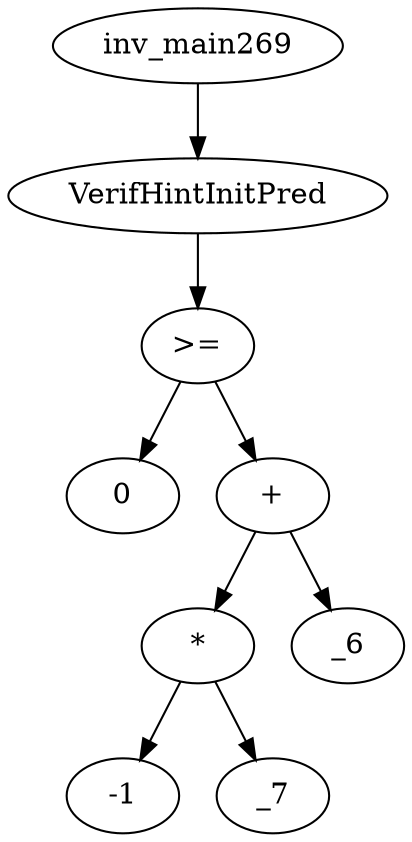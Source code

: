 digraph dag {
0 [label="inv_main269"];
1 [label="VerifHintInitPred"];
2 [label=">="];
3 [label="0"];
4 [label="+"];
5 [label="*"];
6 [label="-1"];
7 [label="_7"];
8 [label="_6"];
0->1
1->2
2->4
2 -> 3
4->5
4 -> 8
5->7
5 -> 6
}
